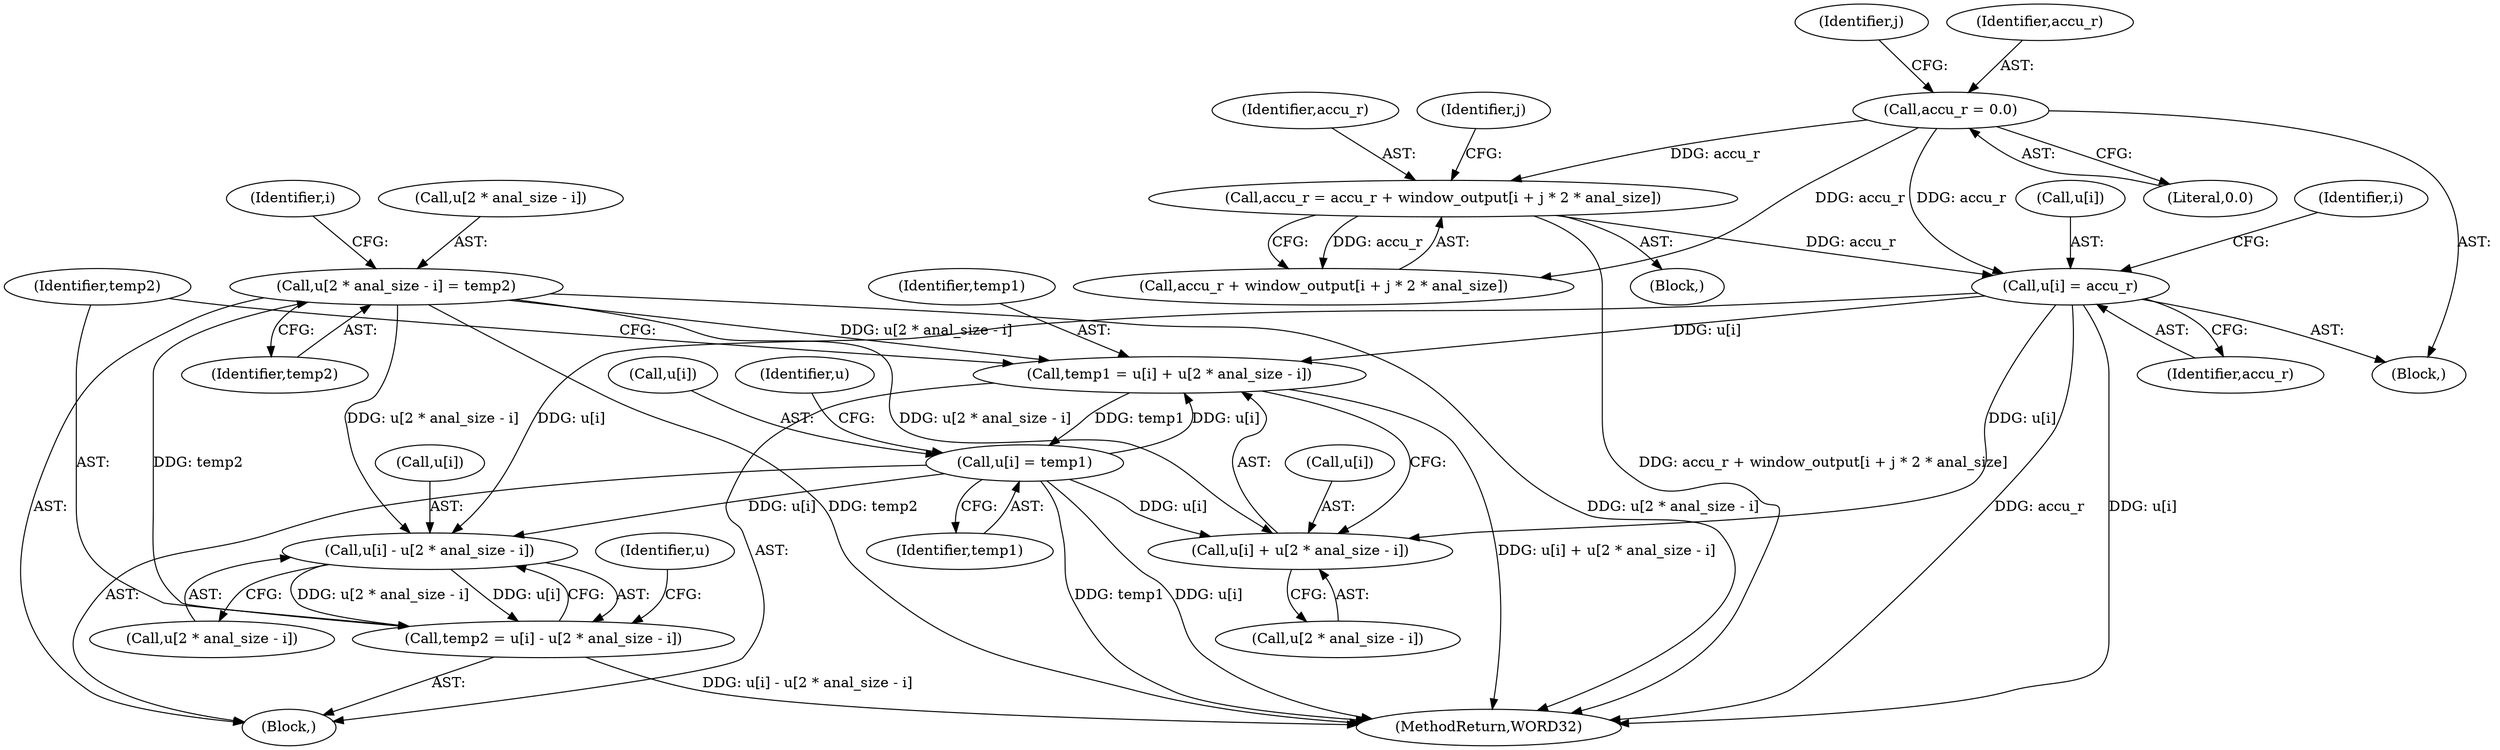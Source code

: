 digraph "0_Android_04e8cd58f075bec5892e369c8deebca9c67e855c_2@array" {
"1000366" [label="(Call,u[2 * anal_size - i] = temp2)"];
"1000348" [label="(Call,temp2 = u[i] - u[2 * anal_size - i])"];
"1000350" [label="(Call,u[i] - u[2 * anal_size - i])"];
"1000361" [label="(Call,u[i] = temp1)"];
"1000334" [label="(Call,temp1 = u[i] + u[2 * anal_size - i])"];
"1000313" [label="(Call,u[i] = accu_r)"];
"1000300" [label="(Call,accu_r = accu_r + window_output[i + j * 2 * anal_size])"];
"1000287" [label="(Call,accu_r = 0.0)"];
"1000366" [label="(Call,u[2 * anal_size - i] = temp2)"];
"1000336" [label="(Call,u[i] + u[2 * anal_size - i])"];
"1000300" [label="(Call,accu_r = accu_r + window_output[i + j * 2 * anal_size])"];
"1000301" [label="(Identifier,accu_r)"];
"1000292" [label="(Identifier,j)"];
"1000288" [label="(Identifier,accu_r)"];
"1000299" [label="(Block,)"];
"1000332" [label="(Block,)"];
"1000314" [label="(Call,u[i])"];
"1000363" [label="(Identifier,u)"];
"1000336" [label="(Call,u[i] + u[2 * anal_size - i])"];
"1000365" [label="(Identifier,temp1)"];
"1000286" [label="(Block,)"];
"1000361" [label="(Call,u[i] = temp1)"];
"1000313" [label="(Call,u[i] = accu_r)"];
"1000579" [label="(MethodReturn,WORD32)"];
"1000354" [label="(Call,u[2 * anal_size - i])"];
"1000348" [label="(Call,temp2 = u[i] - u[2 * anal_size - i])"];
"1000335" [label="(Identifier,temp1)"];
"1000287" [label="(Call,accu_r = 0.0)"];
"1000362" [label="(Call,u[i])"];
"1000331" [label="(Identifier,i)"];
"1000366" [label="(Call,u[2 * anal_size - i] = temp2)"];
"1000374" [label="(Identifier,temp2)"];
"1000334" [label="(Call,temp1 = u[i] + u[2 * anal_size - i])"];
"1000368" [label="(Identifier,u)"];
"1000289" [label="(Literal,0.0)"];
"1000302" [label="(Call,accu_r + window_output[i + j * 2 * anal_size])"];
"1000340" [label="(Call,u[2 * anal_size - i])"];
"1000351" [label="(Call,u[i])"];
"1000350" [label="(Call,u[i] - u[2 * anal_size - i])"];
"1000285" [label="(Identifier,i)"];
"1000337" [label="(Call,u[i])"];
"1000367" [label="(Call,u[2 * anal_size - i])"];
"1000317" [label="(Identifier,accu_r)"];
"1000298" [label="(Identifier,j)"];
"1000349" [label="(Identifier,temp2)"];
"1000366" -> "1000332"  [label="AST: "];
"1000366" -> "1000374"  [label="CFG: "];
"1000367" -> "1000366"  [label="AST: "];
"1000374" -> "1000366"  [label="AST: "];
"1000331" -> "1000366"  [label="CFG: "];
"1000366" -> "1000579"  [label="DDG: u[2 * anal_size - i]"];
"1000366" -> "1000579"  [label="DDG: temp2"];
"1000366" -> "1000334"  [label="DDG: u[2 * anal_size - i]"];
"1000366" -> "1000336"  [label="DDG: u[2 * anal_size - i]"];
"1000366" -> "1000350"  [label="DDG: u[2 * anal_size - i]"];
"1000348" -> "1000366"  [label="DDG: temp2"];
"1000348" -> "1000332"  [label="AST: "];
"1000348" -> "1000350"  [label="CFG: "];
"1000349" -> "1000348"  [label="AST: "];
"1000350" -> "1000348"  [label="AST: "];
"1000363" -> "1000348"  [label="CFG: "];
"1000348" -> "1000579"  [label="DDG: u[i] - u[2 * anal_size - i]"];
"1000350" -> "1000348"  [label="DDG: u[i]"];
"1000350" -> "1000348"  [label="DDG: u[2 * anal_size - i]"];
"1000350" -> "1000354"  [label="CFG: "];
"1000351" -> "1000350"  [label="AST: "];
"1000354" -> "1000350"  [label="AST: "];
"1000361" -> "1000350"  [label="DDG: u[i]"];
"1000313" -> "1000350"  [label="DDG: u[i]"];
"1000361" -> "1000332"  [label="AST: "];
"1000361" -> "1000365"  [label="CFG: "];
"1000362" -> "1000361"  [label="AST: "];
"1000365" -> "1000361"  [label="AST: "];
"1000368" -> "1000361"  [label="CFG: "];
"1000361" -> "1000579"  [label="DDG: temp1"];
"1000361" -> "1000579"  [label="DDG: u[i]"];
"1000361" -> "1000334"  [label="DDG: u[i]"];
"1000361" -> "1000336"  [label="DDG: u[i]"];
"1000334" -> "1000361"  [label="DDG: temp1"];
"1000334" -> "1000332"  [label="AST: "];
"1000334" -> "1000336"  [label="CFG: "];
"1000335" -> "1000334"  [label="AST: "];
"1000336" -> "1000334"  [label="AST: "];
"1000349" -> "1000334"  [label="CFG: "];
"1000334" -> "1000579"  [label="DDG: u[i] + u[2 * anal_size - i]"];
"1000313" -> "1000334"  [label="DDG: u[i]"];
"1000313" -> "1000286"  [label="AST: "];
"1000313" -> "1000317"  [label="CFG: "];
"1000314" -> "1000313"  [label="AST: "];
"1000317" -> "1000313"  [label="AST: "];
"1000285" -> "1000313"  [label="CFG: "];
"1000313" -> "1000579"  [label="DDG: u[i]"];
"1000313" -> "1000579"  [label="DDG: accu_r"];
"1000300" -> "1000313"  [label="DDG: accu_r"];
"1000287" -> "1000313"  [label="DDG: accu_r"];
"1000313" -> "1000336"  [label="DDG: u[i]"];
"1000300" -> "1000299"  [label="AST: "];
"1000300" -> "1000302"  [label="CFG: "];
"1000301" -> "1000300"  [label="AST: "];
"1000302" -> "1000300"  [label="AST: "];
"1000298" -> "1000300"  [label="CFG: "];
"1000300" -> "1000579"  [label="DDG: accu_r + window_output[i + j * 2 * anal_size]"];
"1000287" -> "1000300"  [label="DDG: accu_r"];
"1000300" -> "1000302"  [label="DDG: accu_r"];
"1000287" -> "1000286"  [label="AST: "];
"1000287" -> "1000289"  [label="CFG: "];
"1000288" -> "1000287"  [label="AST: "];
"1000289" -> "1000287"  [label="AST: "];
"1000292" -> "1000287"  [label="CFG: "];
"1000287" -> "1000302"  [label="DDG: accu_r"];
"1000336" -> "1000340"  [label="CFG: "];
"1000337" -> "1000336"  [label="AST: "];
"1000340" -> "1000336"  [label="AST: "];
}
